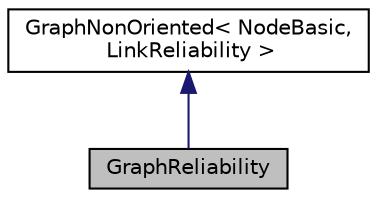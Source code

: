 digraph "GraphReliability"
{
 // INTERACTIVE_SVG=YES
  bgcolor="transparent";
  edge [fontname="Helvetica",fontsize="10",labelfontname="Helvetica",labelfontsize="10"];
  node [fontname="Helvetica",fontsize="10",shape=record];
  Node0 [label="GraphReliability",height=0.2,width=0.4,color="black", fillcolor="grey75", style="filled", fontcolor="black"];
  Node1 -> Node0 [dir="back",color="midnightblue",fontsize="10",style="solid",fontname="Helvetica"];
  Node1 [label="GraphNonOriented\< NodeBasic,\l LinkReliability \>",height=0.2,width=0.4,color="black",URL="$de/d62/classumontreal_1_1ssj_1_1networks_1_1GraphNonOriented.html"];
}
